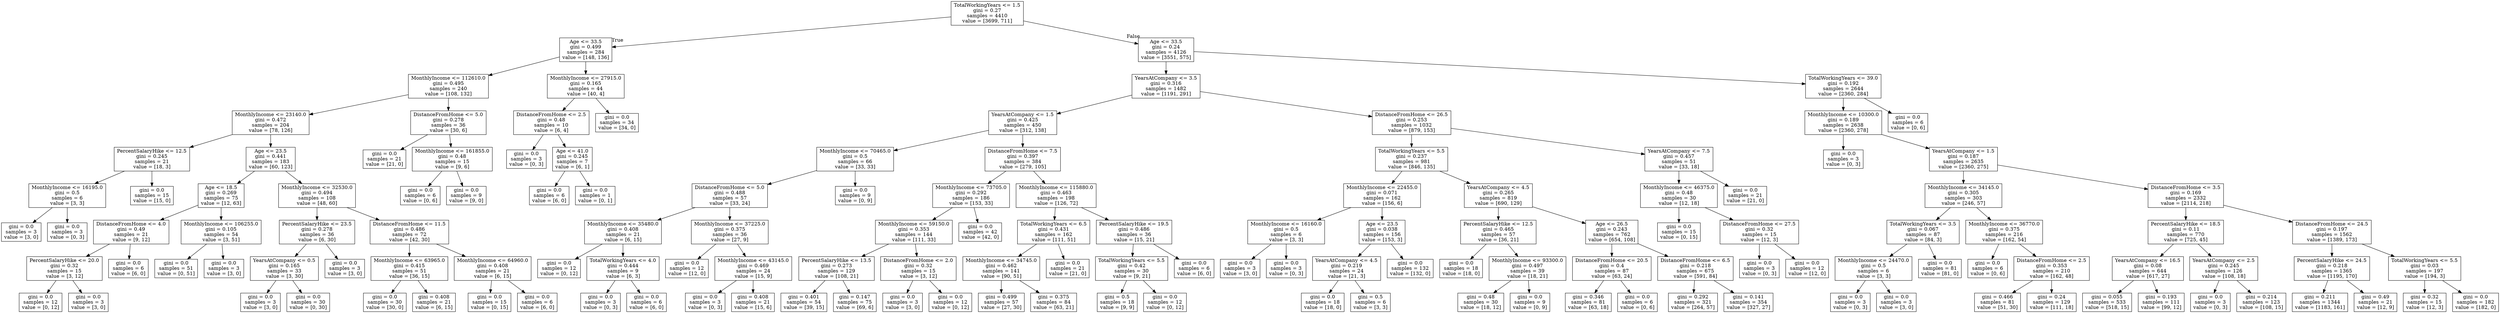 digraph Tree {
node [shape=box] ;
0 [label="TotalWorkingYears <= 1.5\ngini = 0.27\nsamples = 4410\nvalue = [3699, 711]"] ;
1 [label="Age <= 33.5\ngini = 0.499\nsamples = 284\nvalue = [148, 136]"] ;
0 -> 1 [labeldistance=2.5, labelangle=45, headlabel="True"] ;
2 [label="MonthlyIncome <= 112610.0\ngini = 0.495\nsamples = 240\nvalue = [108, 132]"] ;
1 -> 2 ;
3 [label="MonthlyIncome <= 23140.0\ngini = 0.472\nsamples = 204\nvalue = [78, 126]"] ;
2 -> 3 ;
4 [label="PercentSalaryHike <= 12.5\ngini = 0.245\nsamples = 21\nvalue = [18, 3]"] ;
3 -> 4 ;
5 [label="MonthlyIncome <= 16195.0\ngini = 0.5\nsamples = 6\nvalue = [3, 3]"] ;
4 -> 5 ;
6 [label="gini = 0.0\nsamples = 3\nvalue = [3, 0]"] ;
5 -> 6 ;
7 [label="gini = 0.0\nsamples = 3\nvalue = [0, 3]"] ;
5 -> 7 ;
8 [label="gini = 0.0\nsamples = 15\nvalue = [15, 0]"] ;
4 -> 8 ;
9 [label="Age <= 23.5\ngini = 0.441\nsamples = 183\nvalue = [60, 123]"] ;
3 -> 9 ;
10 [label="Age <= 18.5\ngini = 0.269\nsamples = 75\nvalue = [12, 63]"] ;
9 -> 10 ;
11 [label="DistanceFromHome <= 4.0\ngini = 0.49\nsamples = 21\nvalue = [9, 12]"] ;
10 -> 11 ;
12 [label="PercentSalaryHike <= 20.0\ngini = 0.32\nsamples = 15\nvalue = [3, 12]"] ;
11 -> 12 ;
13 [label="gini = 0.0\nsamples = 12\nvalue = [0, 12]"] ;
12 -> 13 ;
14 [label="gini = 0.0\nsamples = 3\nvalue = [3, 0]"] ;
12 -> 14 ;
15 [label="gini = 0.0\nsamples = 6\nvalue = [6, 0]"] ;
11 -> 15 ;
16 [label="MonthlyIncome <= 106255.0\ngini = 0.105\nsamples = 54\nvalue = [3, 51]"] ;
10 -> 16 ;
17 [label="gini = 0.0\nsamples = 51\nvalue = [0, 51]"] ;
16 -> 17 ;
18 [label="gini = 0.0\nsamples = 3\nvalue = [3, 0]"] ;
16 -> 18 ;
19 [label="MonthlyIncome <= 32530.0\ngini = 0.494\nsamples = 108\nvalue = [48, 60]"] ;
9 -> 19 ;
20 [label="PercentSalaryHike <= 23.5\ngini = 0.278\nsamples = 36\nvalue = [6, 30]"] ;
19 -> 20 ;
21 [label="YearsAtCompany <= 0.5\ngini = 0.165\nsamples = 33\nvalue = [3, 30]"] ;
20 -> 21 ;
22 [label="gini = 0.0\nsamples = 3\nvalue = [3, 0]"] ;
21 -> 22 ;
23 [label="gini = 0.0\nsamples = 30\nvalue = [0, 30]"] ;
21 -> 23 ;
24 [label="gini = 0.0\nsamples = 3\nvalue = [3, 0]"] ;
20 -> 24 ;
25 [label="DistanceFromHome <= 11.5\ngini = 0.486\nsamples = 72\nvalue = [42, 30]"] ;
19 -> 25 ;
26 [label="MonthlyIncome <= 63965.0\ngini = 0.415\nsamples = 51\nvalue = [36, 15]"] ;
25 -> 26 ;
27 [label="gini = 0.0\nsamples = 30\nvalue = [30, 0]"] ;
26 -> 27 ;
28 [label="gini = 0.408\nsamples = 21\nvalue = [6, 15]"] ;
26 -> 28 ;
29 [label="MonthlyIncome <= 64960.0\ngini = 0.408\nsamples = 21\nvalue = [6, 15]"] ;
25 -> 29 ;
30 [label="gini = 0.0\nsamples = 15\nvalue = [0, 15]"] ;
29 -> 30 ;
31 [label="gini = 0.0\nsamples = 6\nvalue = [6, 0]"] ;
29 -> 31 ;
32 [label="DistanceFromHome <= 5.0\ngini = 0.278\nsamples = 36\nvalue = [30, 6]"] ;
2 -> 32 ;
33 [label="gini = 0.0\nsamples = 21\nvalue = [21, 0]"] ;
32 -> 33 ;
34 [label="MonthlyIncome <= 161855.0\ngini = 0.48\nsamples = 15\nvalue = [9, 6]"] ;
32 -> 34 ;
35 [label="gini = 0.0\nsamples = 6\nvalue = [0, 6]"] ;
34 -> 35 ;
36 [label="gini = 0.0\nsamples = 9\nvalue = [9, 0]"] ;
34 -> 36 ;
37 [label="MonthlyIncome <= 27915.0\ngini = 0.165\nsamples = 44\nvalue = [40, 4]"] ;
1 -> 37 ;
38 [label="DistanceFromHome <= 2.5\ngini = 0.48\nsamples = 10\nvalue = [6, 4]"] ;
37 -> 38 ;
39 [label="gini = 0.0\nsamples = 3\nvalue = [0, 3]"] ;
38 -> 39 ;
40 [label="Age <= 41.0\ngini = 0.245\nsamples = 7\nvalue = [6, 1]"] ;
38 -> 40 ;
41 [label="gini = 0.0\nsamples = 6\nvalue = [6, 0]"] ;
40 -> 41 ;
42 [label="gini = 0.0\nsamples = 1\nvalue = [0, 1]"] ;
40 -> 42 ;
43 [label="gini = 0.0\nsamples = 34\nvalue = [34, 0]"] ;
37 -> 43 ;
44 [label="Age <= 33.5\ngini = 0.24\nsamples = 4126\nvalue = [3551, 575]"] ;
0 -> 44 [labeldistance=2.5, labelangle=-45, headlabel="False"] ;
45 [label="YearsAtCompany <= 3.5\ngini = 0.316\nsamples = 1482\nvalue = [1191, 291]"] ;
44 -> 45 ;
46 [label="YearsAtCompany <= 1.5\ngini = 0.425\nsamples = 450\nvalue = [312, 138]"] ;
45 -> 46 ;
47 [label="MonthlyIncome <= 70465.0\ngini = 0.5\nsamples = 66\nvalue = [33, 33]"] ;
46 -> 47 ;
48 [label="DistanceFromHome <= 5.0\ngini = 0.488\nsamples = 57\nvalue = [33, 24]"] ;
47 -> 48 ;
49 [label="MonthlyIncome <= 35480.0\ngini = 0.408\nsamples = 21\nvalue = [6, 15]"] ;
48 -> 49 ;
50 [label="gini = 0.0\nsamples = 12\nvalue = [0, 12]"] ;
49 -> 50 ;
51 [label="TotalWorkingYears <= 4.0\ngini = 0.444\nsamples = 9\nvalue = [6, 3]"] ;
49 -> 51 ;
52 [label="gini = 0.0\nsamples = 3\nvalue = [0, 3]"] ;
51 -> 52 ;
53 [label="gini = 0.0\nsamples = 6\nvalue = [6, 0]"] ;
51 -> 53 ;
54 [label="MonthlyIncome <= 37225.0\ngini = 0.375\nsamples = 36\nvalue = [27, 9]"] ;
48 -> 54 ;
55 [label="gini = 0.0\nsamples = 12\nvalue = [12, 0]"] ;
54 -> 55 ;
56 [label="MonthlyIncome <= 43145.0\ngini = 0.469\nsamples = 24\nvalue = [15, 9]"] ;
54 -> 56 ;
57 [label="gini = 0.0\nsamples = 3\nvalue = [0, 3]"] ;
56 -> 57 ;
58 [label="gini = 0.408\nsamples = 21\nvalue = [15, 6]"] ;
56 -> 58 ;
59 [label="gini = 0.0\nsamples = 9\nvalue = [0, 9]"] ;
47 -> 59 ;
60 [label="DistanceFromHome <= 7.5\ngini = 0.397\nsamples = 384\nvalue = [279, 105]"] ;
46 -> 60 ;
61 [label="MonthlyIncome <= 73705.0\ngini = 0.292\nsamples = 186\nvalue = [153, 33]"] ;
60 -> 61 ;
62 [label="MonthlyIncome <= 59150.0\ngini = 0.353\nsamples = 144\nvalue = [111, 33]"] ;
61 -> 62 ;
63 [label="PercentSalaryHike <= 13.5\ngini = 0.273\nsamples = 129\nvalue = [108, 21]"] ;
62 -> 63 ;
64 [label="gini = 0.401\nsamples = 54\nvalue = [39, 15]"] ;
63 -> 64 ;
65 [label="gini = 0.147\nsamples = 75\nvalue = [69, 6]"] ;
63 -> 65 ;
66 [label="DistanceFromHome <= 2.0\ngini = 0.32\nsamples = 15\nvalue = [3, 12]"] ;
62 -> 66 ;
67 [label="gini = 0.0\nsamples = 3\nvalue = [3, 0]"] ;
66 -> 67 ;
68 [label="gini = 0.0\nsamples = 12\nvalue = [0, 12]"] ;
66 -> 68 ;
69 [label="gini = 0.0\nsamples = 42\nvalue = [42, 0]"] ;
61 -> 69 ;
70 [label="MonthlyIncome <= 115880.0\ngini = 0.463\nsamples = 198\nvalue = [126, 72]"] ;
60 -> 70 ;
71 [label="TotalWorkingYears <= 6.5\ngini = 0.431\nsamples = 162\nvalue = [111, 51]"] ;
70 -> 71 ;
72 [label="MonthlyIncome <= 34745.0\ngini = 0.462\nsamples = 141\nvalue = [90, 51]"] ;
71 -> 72 ;
73 [label="gini = 0.499\nsamples = 57\nvalue = [27, 30]"] ;
72 -> 73 ;
74 [label="gini = 0.375\nsamples = 84\nvalue = [63, 21]"] ;
72 -> 74 ;
75 [label="gini = 0.0\nsamples = 21\nvalue = [21, 0]"] ;
71 -> 75 ;
76 [label="PercentSalaryHike <= 19.5\ngini = 0.486\nsamples = 36\nvalue = [15, 21]"] ;
70 -> 76 ;
77 [label="TotalWorkingYears <= 5.5\ngini = 0.42\nsamples = 30\nvalue = [9, 21]"] ;
76 -> 77 ;
78 [label="gini = 0.5\nsamples = 18\nvalue = [9, 9]"] ;
77 -> 78 ;
79 [label="gini = 0.0\nsamples = 12\nvalue = [0, 12]"] ;
77 -> 79 ;
80 [label="gini = 0.0\nsamples = 6\nvalue = [6, 0]"] ;
76 -> 80 ;
81 [label="DistanceFromHome <= 26.5\ngini = 0.253\nsamples = 1032\nvalue = [879, 153]"] ;
45 -> 81 ;
82 [label="TotalWorkingYears <= 5.5\ngini = 0.237\nsamples = 981\nvalue = [846, 135]"] ;
81 -> 82 ;
83 [label="MonthlyIncome <= 22455.0\ngini = 0.071\nsamples = 162\nvalue = [156, 6]"] ;
82 -> 83 ;
84 [label="MonthlyIncome <= 16160.0\ngini = 0.5\nsamples = 6\nvalue = [3, 3]"] ;
83 -> 84 ;
85 [label="gini = 0.0\nsamples = 3\nvalue = [3, 0]"] ;
84 -> 85 ;
86 [label="gini = 0.0\nsamples = 3\nvalue = [0, 3]"] ;
84 -> 86 ;
87 [label="Age <= 23.5\ngini = 0.038\nsamples = 156\nvalue = [153, 3]"] ;
83 -> 87 ;
88 [label="YearsAtCompany <= 4.5\ngini = 0.219\nsamples = 24\nvalue = [21, 3]"] ;
87 -> 88 ;
89 [label="gini = 0.0\nsamples = 18\nvalue = [18, 0]"] ;
88 -> 89 ;
90 [label="gini = 0.5\nsamples = 6\nvalue = [3, 3]"] ;
88 -> 90 ;
91 [label="gini = 0.0\nsamples = 132\nvalue = [132, 0]"] ;
87 -> 91 ;
92 [label="YearsAtCompany <= 4.5\ngini = 0.265\nsamples = 819\nvalue = [690, 129]"] ;
82 -> 92 ;
93 [label="PercentSalaryHike <= 12.5\ngini = 0.465\nsamples = 57\nvalue = [36, 21]"] ;
92 -> 93 ;
94 [label="gini = 0.0\nsamples = 18\nvalue = [18, 0]"] ;
93 -> 94 ;
95 [label="MonthlyIncome <= 93300.0\ngini = 0.497\nsamples = 39\nvalue = [18, 21]"] ;
93 -> 95 ;
96 [label="gini = 0.48\nsamples = 30\nvalue = [18, 12]"] ;
95 -> 96 ;
97 [label="gini = 0.0\nsamples = 9\nvalue = [0, 9]"] ;
95 -> 97 ;
98 [label="Age <= 26.5\ngini = 0.243\nsamples = 762\nvalue = [654, 108]"] ;
92 -> 98 ;
99 [label="DistanceFromHome <= 20.5\ngini = 0.4\nsamples = 87\nvalue = [63, 24]"] ;
98 -> 99 ;
100 [label="gini = 0.346\nsamples = 81\nvalue = [63, 18]"] ;
99 -> 100 ;
101 [label="gini = 0.0\nsamples = 6\nvalue = [0, 6]"] ;
99 -> 101 ;
102 [label="DistanceFromHome <= 6.5\ngini = 0.218\nsamples = 675\nvalue = [591, 84]"] ;
98 -> 102 ;
103 [label="gini = 0.292\nsamples = 321\nvalue = [264, 57]"] ;
102 -> 103 ;
104 [label="gini = 0.141\nsamples = 354\nvalue = [327, 27]"] ;
102 -> 104 ;
105 [label="YearsAtCompany <= 7.5\ngini = 0.457\nsamples = 51\nvalue = [33, 18]"] ;
81 -> 105 ;
106 [label="MonthlyIncome <= 46375.0\ngini = 0.48\nsamples = 30\nvalue = [12, 18]"] ;
105 -> 106 ;
107 [label="gini = 0.0\nsamples = 15\nvalue = [0, 15]"] ;
106 -> 107 ;
108 [label="DistanceFromHome <= 27.5\ngini = 0.32\nsamples = 15\nvalue = [12, 3]"] ;
106 -> 108 ;
109 [label="gini = 0.0\nsamples = 3\nvalue = [0, 3]"] ;
108 -> 109 ;
110 [label="gini = 0.0\nsamples = 12\nvalue = [12, 0]"] ;
108 -> 110 ;
111 [label="gini = 0.0\nsamples = 21\nvalue = [21, 0]"] ;
105 -> 111 ;
112 [label="TotalWorkingYears <= 39.0\ngini = 0.192\nsamples = 2644\nvalue = [2360, 284]"] ;
44 -> 112 ;
113 [label="MonthlyIncome <= 10300.0\ngini = 0.189\nsamples = 2638\nvalue = [2360, 278]"] ;
112 -> 113 ;
114 [label="gini = 0.0\nsamples = 3\nvalue = [0, 3]"] ;
113 -> 114 ;
115 [label="YearsAtCompany <= 1.5\ngini = 0.187\nsamples = 2635\nvalue = [2360, 275]"] ;
113 -> 115 ;
116 [label="MonthlyIncome <= 34145.0\ngini = 0.305\nsamples = 303\nvalue = [246, 57]"] ;
115 -> 116 ;
117 [label="TotalWorkingYears <= 3.5\ngini = 0.067\nsamples = 87\nvalue = [84, 3]"] ;
116 -> 117 ;
118 [label="MonthlyIncome <= 24470.0\ngini = 0.5\nsamples = 6\nvalue = [3, 3]"] ;
117 -> 118 ;
119 [label="gini = 0.0\nsamples = 3\nvalue = [0, 3]"] ;
118 -> 119 ;
120 [label="gini = 0.0\nsamples = 3\nvalue = [3, 0]"] ;
118 -> 120 ;
121 [label="gini = 0.0\nsamples = 81\nvalue = [81, 0]"] ;
117 -> 121 ;
122 [label="MonthlyIncome <= 36770.0\ngini = 0.375\nsamples = 216\nvalue = [162, 54]"] ;
116 -> 122 ;
123 [label="gini = 0.0\nsamples = 6\nvalue = [0, 6]"] ;
122 -> 123 ;
124 [label="DistanceFromHome <= 2.5\ngini = 0.353\nsamples = 210\nvalue = [162, 48]"] ;
122 -> 124 ;
125 [label="gini = 0.466\nsamples = 81\nvalue = [51, 30]"] ;
124 -> 125 ;
126 [label="gini = 0.24\nsamples = 129\nvalue = [111, 18]"] ;
124 -> 126 ;
127 [label="DistanceFromHome <= 3.5\ngini = 0.169\nsamples = 2332\nvalue = [2114, 218]"] ;
115 -> 127 ;
128 [label="PercentSalaryHike <= 18.5\ngini = 0.11\nsamples = 770\nvalue = [725, 45]"] ;
127 -> 128 ;
129 [label="YearsAtCompany <= 16.5\ngini = 0.08\nsamples = 644\nvalue = [617, 27]"] ;
128 -> 129 ;
130 [label="gini = 0.055\nsamples = 533\nvalue = [518, 15]"] ;
129 -> 130 ;
131 [label="gini = 0.193\nsamples = 111\nvalue = [99, 12]"] ;
129 -> 131 ;
132 [label="YearsAtCompany <= 2.5\ngini = 0.245\nsamples = 126\nvalue = [108, 18]"] ;
128 -> 132 ;
133 [label="gini = 0.0\nsamples = 3\nvalue = [0, 3]"] ;
132 -> 133 ;
134 [label="gini = 0.214\nsamples = 123\nvalue = [108, 15]"] ;
132 -> 134 ;
135 [label="DistanceFromHome <= 24.5\ngini = 0.197\nsamples = 1562\nvalue = [1389, 173]"] ;
127 -> 135 ;
136 [label="PercentSalaryHike <= 24.5\ngini = 0.218\nsamples = 1365\nvalue = [1195, 170]"] ;
135 -> 136 ;
137 [label="gini = 0.211\nsamples = 1344\nvalue = [1183, 161]"] ;
136 -> 137 ;
138 [label="gini = 0.49\nsamples = 21\nvalue = [12, 9]"] ;
136 -> 138 ;
139 [label="TotalWorkingYears <= 5.5\ngini = 0.03\nsamples = 197\nvalue = [194, 3]"] ;
135 -> 139 ;
140 [label="gini = 0.32\nsamples = 15\nvalue = [12, 3]"] ;
139 -> 140 ;
141 [label="gini = 0.0\nsamples = 182\nvalue = [182, 0]"] ;
139 -> 141 ;
142 [label="gini = 0.0\nsamples = 6\nvalue = [0, 6]"] ;
112 -> 142 ;
}